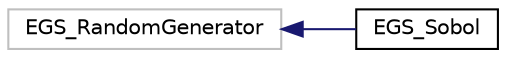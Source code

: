 digraph "Graphical Class Hierarchy"
{
  edge [fontname="Helvetica",fontsize="10",labelfontname="Helvetica",labelfontsize="10"];
  node [fontname="Helvetica",fontsize="10",shape=record];
  rankdir="LR";
  Node35 [label="EGS_RandomGenerator",height=0.2,width=0.4,color="grey75", fillcolor="white", style="filled"];
  Node35 -> Node0 [dir="back",color="midnightblue",fontsize="10",style="solid",fontname="Helvetica"];
  Node0 [label="EGS_Sobol",height=0.2,width=0.4,color="black", fillcolor="white", style="filled",URL="$classEGS__Sobol.html",tooltip="EGS_RandomGenerator wrapper for Sobol library. "];
}

